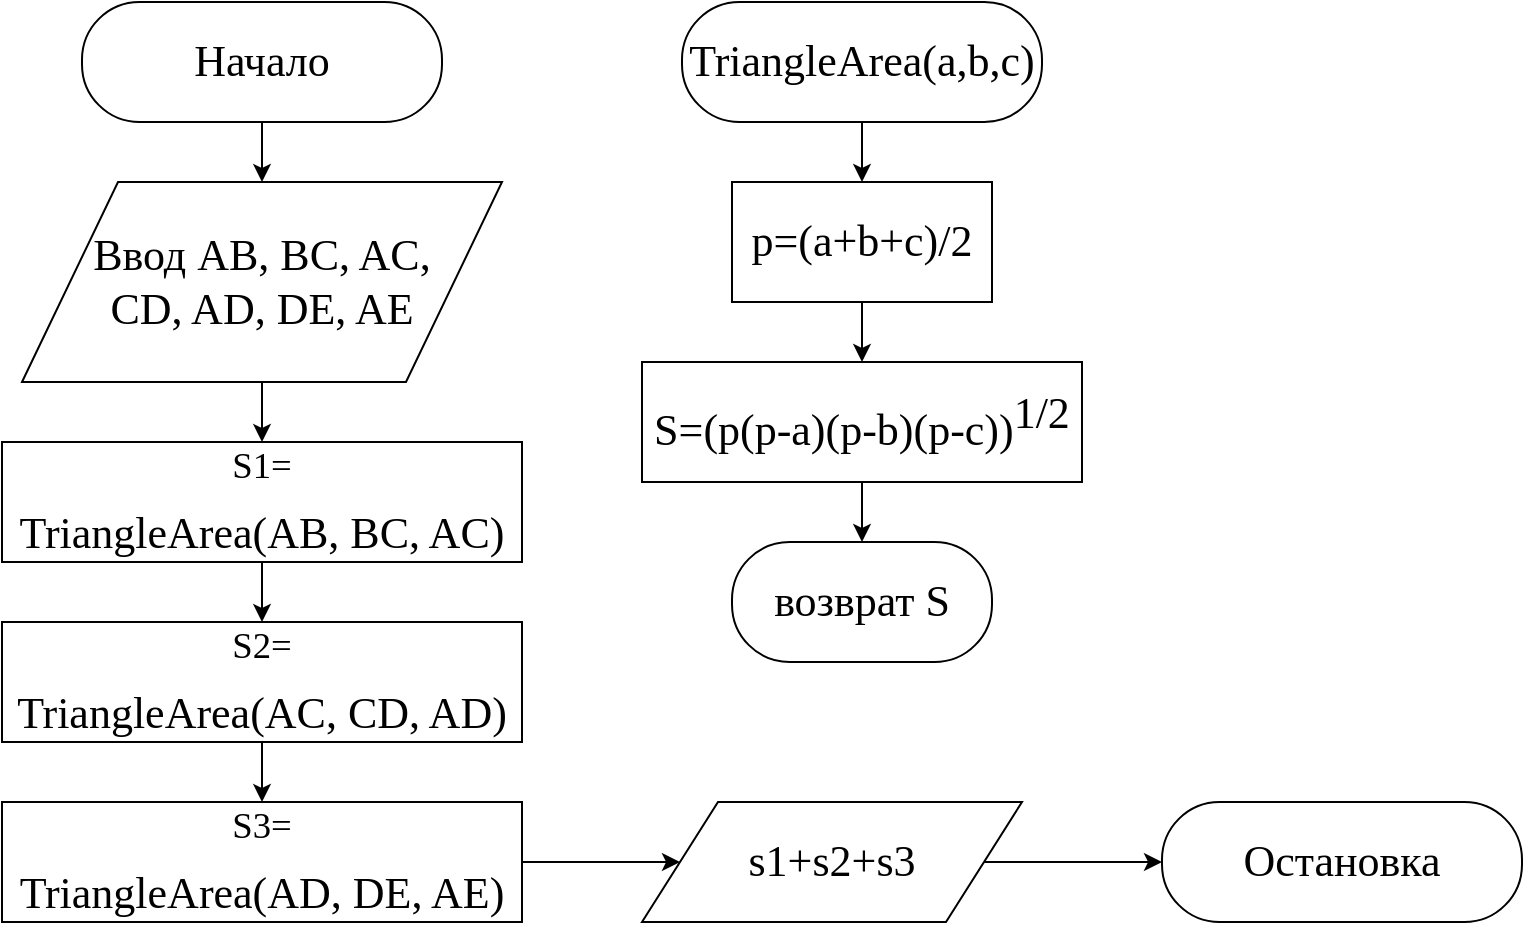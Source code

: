 <mxfile version="12.9.7" type="github">
  <diagram id="PvYHt_fChEzfOzfAGmBY" name="Page-1">
    <mxGraphModel dx="1678" dy="914" grid="1" gridSize="10" guides="1" tooltips="1" connect="1" arrows="1" fold="1" page="1" pageScale="1" pageWidth="827" pageHeight="1169" math="0" shadow="0">
      <root>
        <mxCell id="0" />
        <mxCell id="1" parent="0" />
        <mxCell id="iTiz8x2xyldv0PEZaa37-7" style="edgeStyle=orthogonalEdgeStyle;rounded=0;orthogonalLoop=1;jettySize=auto;html=1;exitX=0.5;exitY=1;exitDx=0;exitDy=0;entryX=0.5;entryY=0;entryDx=0;entryDy=0;fontFamily=Times New Roman;fontSize=22;" parent="1" source="iTiz8x2xyldv0PEZaa37-2" target="iTiz8x2xyldv0PEZaa37-3" edge="1">
          <mxGeometry relative="1" as="geometry" />
        </mxCell>
        <mxCell id="iTiz8x2xyldv0PEZaa37-2" value="TriangleArea(a,b,c)" style="rounded=1;whiteSpace=wrap;html=1;arcSize=48;fontFamily=Times New Roman;fontSize=22;" parent="1" vertex="1">
          <mxGeometry x="370" y="30" width="180" height="60" as="geometry" />
        </mxCell>
        <mxCell id="iTiz8x2xyldv0PEZaa37-8" style="edgeStyle=orthogonalEdgeStyle;rounded=0;orthogonalLoop=1;jettySize=auto;html=1;exitX=0.5;exitY=1;exitDx=0;exitDy=0;entryX=0.5;entryY=0;entryDx=0;entryDy=0;fontFamily=Times New Roman;fontSize=22;" parent="1" source="iTiz8x2xyldv0PEZaa37-3" target="iTiz8x2xyldv0PEZaa37-4" edge="1">
          <mxGeometry relative="1" as="geometry" />
        </mxCell>
        <mxCell id="iTiz8x2xyldv0PEZaa37-3" value="p=(a+b+c)/2" style="rounded=0;whiteSpace=wrap;html=1;fontFamily=Times New Roman;fontSize=22;" parent="1" vertex="1">
          <mxGeometry x="395" y="120" width="130" height="60" as="geometry" />
        </mxCell>
        <mxCell id="iTiz8x2xyldv0PEZaa37-9" style="edgeStyle=orthogonalEdgeStyle;rounded=0;orthogonalLoop=1;jettySize=auto;html=1;exitX=0.5;exitY=1;exitDx=0;exitDy=0;entryX=0.5;entryY=0;entryDx=0;entryDy=0;fontFamily=Times New Roman;fontSize=22;" parent="1" source="iTiz8x2xyldv0PEZaa37-4" target="iTiz8x2xyldv0PEZaa37-6" edge="1">
          <mxGeometry relative="1" as="geometry" />
        </mxCell>
        <mxCell id="iTiz8x2xyldv0PEZaa37-4" value="S=(p(p-a)(p-b)(p-c))&lt;sup style=&quot;font-size: 22px;&quot;&gt;1/2&lt;/sup&gt;" style="rounded=0;whiteSpace=wrap;html=1;fontFamily=Times New Roman;fontSize=22;" parent="1" vertex="1">
          <mxGeometry x="350" y="210" width="220" height="60" as="geometry" />
        </mxCell>
        <mxCell id="iTiz8x2xyldv0PEZaa37-6" value="возврат S" style="rounded=1;whiteSpace=wrap;html=1;arcSize=48;fontFamily=Times New Roman;fontSize=22;" parent="1" vertex="1">
          <mxGeometry x="395" y="300" width="130" height="60" as="geometry" />
        </mxCell>
        <mxCell id="7YYhA0que8XI-Aimecr6-1" value="Остановка" style="rounded=1;whiteSpace=wrap;html=1;arcSize=48;fontFamily=Times New Roman;fontSize=22;" vertex="1" parent="1">
          <mxGeometry x="610" y="430" width="180" height="60" as="geometry" />
        </mxCell>
        <mxCell id="7YYhA0que8XI-Aimecr6-8" style="edgeStyle=orthogonalEdgeStyle;rounded=0;orthogonalLoop=1;jettySize=auto;html=1;exitX=0.5;exitY=1;exitDx=0;exitDy=0;entryX=0.5;entryY=0;entryDx=0;entryDy=0;fontFamily=Times New Roman;fontSize=22;" edge="1" parent="1" source="7YYhA0que8XI-Aimecr6-2" target="7YYhA0que8XI-Aimecr6-3">
          <mxGeometry relative="1" as="geometry" />
        </mxCell>
        <mxCell id="7YYhA0que8XI-Aimecr6-2" value="Начало" style="rounded=1;whiteSpace=wrap;html=1;arcSize=48;fontFamily=Times New Roman;fontSize=22;" vertex="1" parent="1">
          <mxGeometry x="70" y="30" width="180" height="60" as="geometry" />
        </mxCell>
        <mxCell id="7YYhA0que8XI-Aimecr6-9" style="edgeStyle=orthogonalEdgeStyle;rounded=0;orthogonalLoop=1;jettySize=auto;html=1;exitX=0.5;exitY=1;exitDx=0;exitDy=0;entryX=0.5;entryY=0;entryDx=0;entryDy=0;fontFamily=Times New Roman;fontSize=22;" edge="1" parent="1" source="7YYhA0que8XI-Aimecr6-3" target="7YYhA0que8XI-Aimecr6-4">
          <mxGeometry relative="1" as="geometry" />
        </mxCell>
        <mxCell id="7YYhA0que8XI-Aimecr6-3" value="&lt;div&gt;Ввод AB, BC, AC,&lt;/div&gt;&lt;div&gt;CD, AD, DE, AE&lt;/div&gt;" style="shape=parallelogram;perimeter=parallelogramPerimeter;whiteSpace=wrap;html=1;fontFamily=Times New Roman;fontSize=22;" vertex="1" parent="1">
          <mxGeometry x="40" y="120" width="240" height="100" as="geometry" />
        </mxCell>
        <mxCell id="7YYhA0que8XI-Aimecr6-10" style="edgeStyle=orthogonalEdgeStyle;rounded=0;orthogonalLoop=1;jettySize=auto;html=1;exitX=0.5;exitY=1;exitDx=0;exitDy=0;entryX=0.5;entryY=0;entryDx=0;entryDy=0;fontFamily=Times New Roman;fontSize=22;" edge="1" parent="1" source="7YYhA0que8XI-Aimecr6-4" target="7YYhA0que8XI-Aimecr6-5">
          <mxGeometry relative="1" as="geometry" />
        </mxCell>
        <mxCell id="7YYhA0que8XI-Aimecr6-4" value="&lt;sup&gt;S1=&lt;br&gt;&lt;/sup&gt;TriangleArea(AB, BC, AC)" style="rounded=0;whiteSpace=wrap;html=1;fontFamily=Times New Roman;fontSize=22;" vertex="1" parent="1">
          <mxGeometry x="30" y="250" width="260" height="60" as="geometry" />
        </mxCell>
        <mxCell id="7YYhA0que8XI-Aimecr6-11" style="edgeStyle=orthogonalEdgeStyle;rounded=0;orthogonalLoop=1;jettySize=auto;html=1;exitX=0.5;exitY=1;exitDx=0;exitDy=0;fontFamily=Times New Roman;fontSize=22;" edge="1" parent="1" source="7YYhA0que8XI-Aimecr6-5" target="7YYhA0que8XI-Aimecr6-6">
          <mxGeometry relative="1" as="geometry" />
        </mxCell>
        <mxCell id="7YYhA0que8XI-Aimecr6-5" value="&lt;sup&gt;S2=&lt;br&gt;&lt;/sup&gt;TriangleArea(AC, CD, AD)" style="rounded=0;whiteSpace=wrap;html=1;fontFamily=Times New Roman;fontSize=22;" vertex="1" parent="1">
          <mxGeometry x="30" y="340" width="260" height="60" as="geometry" />
        </mxCell>
        <mxCell id="7YYhA0que8XI-Aimecr6-12" style="edgeStyle=orthogonalEdgeStyle;rounded=0;orthogonalLoop=1;jettySize=auto;html=1;exitX=1;exitY=0.5;exitDx=0;exitDy=0;fontFamily=Times New Roman;fontSize=22;" edge="1" parent="1" source="7YYhA0que8XI-Aimecr6-6" target="7YYhA0que8XI-Aimecr6-7">
          <mxGeometry relative="1" as="geometry" />
        </mxCell>
        <mxCell id="7YYhA0que8XI-Aimecr6-6" value="&lt;sup&gt;S3=&lt;br&gt;&lt;/sup&gt;TriangleArea(AD, DE, AE)" style="rounded=0;whiteSpace=wrap;html=1;fontFamily=Times New Roman;fontSize=22;" vertex="1" parent="1">
          <mxGeometry x="30" y="430" width="260" height="60" as="geometry" />
        </mxCell>
        <mxCell id="7YYhA0que8XI-Aimecr6-13" style="edgeStyle=orthogonalEdgeStyle;rounded=0;orthogonalLoop=1;jettySize=auto;html=1;exitX=1;exitY=0.5;exitDx=0;exitDy=0;entryX=0;entryY=0.5;entryDx=0;entryDy=0;fontFamily=Times New Roman;fontSize=22;" edge="1" parent="1" source="7YYhA0que8XI-Aimecr6-7" target="7YYhA0que8XI-Aimecr6-1">
          <mxGeometry relative="1" as="geometry" />
        </mxCell>
        <mxCell id="7YYhA0que8XI-Aimecr6-7" value="s1+s2+s3" style="shape=parallelogram;perimeter=parallelogramPerimeter;whiteSpace=wrap;html=1;fontFamily=Times New Roman;fontSize=22;" vertex="1" parent="1">
          <mxGeometry x="350" y="430" width="190" height="60" as="geometry" />
        </mxCell>
      </root>
    </mxGraphModel>
  </diagram>
</mxfile>
